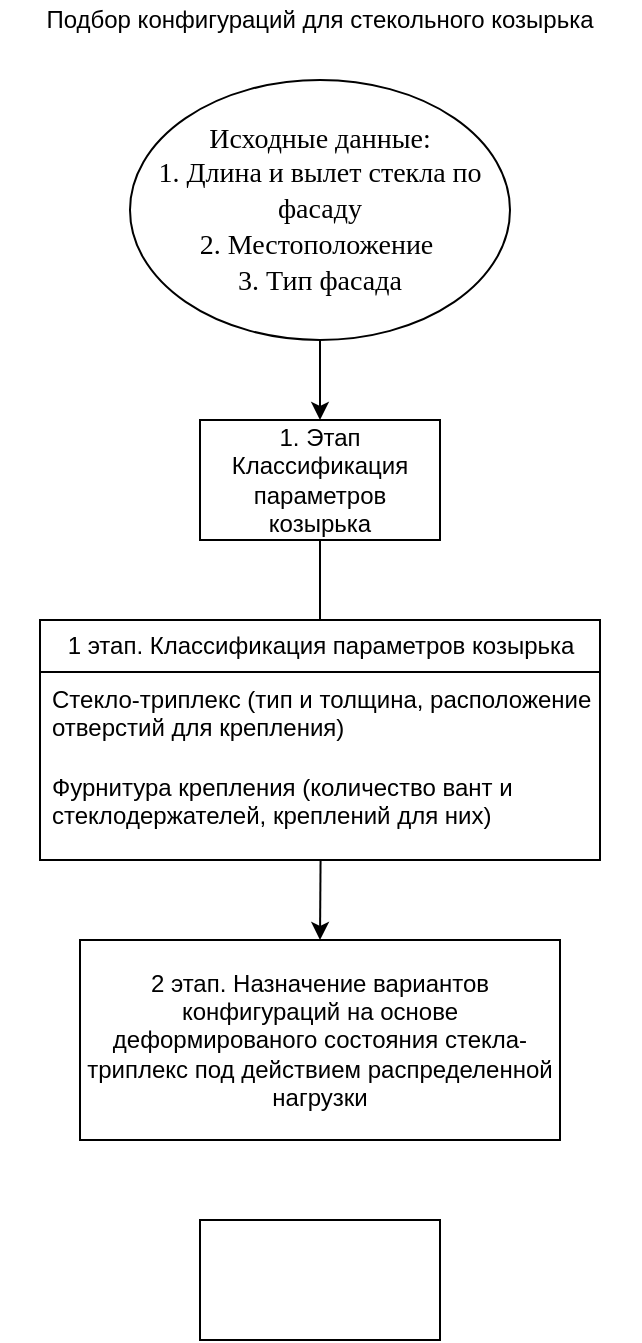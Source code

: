 <mxfile version="24.4.0" type="github">
  <diagram name="Page-1" id="2YBvvXClWsGukQMizWep">
    <mxGraphModel dx="1155" dy="653" grid="1" gridSize="10" guides="1" tooltips="1" connect="1" arrows="1" fold="1" page="1" pageScale="1" pageWidth="900" pageHeight="1600" math="0" shadow="0">
      <root>
        <mxCell id="0" />
        <mxCell id="1" parent="0" />
        <mxCell id="8c-bmwtY3mxcumIEPfAq-3" value="&lt;font style=&quot;font-size: 14px;&quot; face=&quot;Times New Roman&quot;&gt;Исходные данные:&lt;/font&gt;&lt;div style=&quot;font-size: 14px;&quot;&gt;&lt;font style=&quot;font-size: 14px;&quot; face=&quot;_JJkoA6HLlipmjmsha6d&quot;&gt;1. Длина и вылет стекла по фасаду&lt;/font&gt;&lt;/div&gt;&lt;div style=&quot;font-size: 14px;&quot;&gt;&lt;font style=&quot;font-size: 14px;&quot; face=&quot;_JJkoA6HLlipmjmsha6d&quot;&gt;2. Местоположение&amp;nbsp;&lt;/font&gt;&lt;/div&gt;&lt;div style=&quot;font-size: 14px;&quot;&gt;&lt;font style=&quot;font-size: 14px;&quot; face=&quot;_JJkoA6HLlipmjmsha6d&quot;&gt;3. Тип фасада&lt;/font&gt;&lt;/div&gt;" style="ellipse;whiteSpace=wrap;html=1;labelBackgroundColor=none;" vertex="1" parent="1">
          <mxGeometry x="305" y="170" width="190" height="130" as="geometry" />
        </mxCell>
        <mxCell id="8c-bmwtY3mxcumIEPfAq-7" value="" style="endArrow=classic;html=1;rounded=0;exitX=0.5;exitY=1;exitDx=0;exitDy=0;" edge="1" parent="1" source="8c-bmwtY3mxcumIEPfAq-3">
          <mxGeometry width="50" height="50" relative="1" as="geometry">
            <mxPoint x="355" y="360" as="sourcePoint" />
            <mxPoint x="400" y="340" as="targetPoint" />
          </mxGeometry>
        </mxCell>
        <mxCell id="8c-bmwtY3mxcumIEPfAq-8" value="1. Этап Классификация параметров козырька" style="rounded=0;whiteSpace=wrap;html=1;" vertex="1" parent="1">
          <mxGeometry x="340" y="340" width="120" height="60" as="geometry" />
        </mxCell>
        <mxCell id="8c-bmwtY3mxcumIEPfAq-38" value="1 этап. Классификация параметров козырька" style="swimlane;fontStyle=0;childLayout=stackLayout;horizontal=1;startSize=26;fillColor=none;horizontalStack=0;resizeParent=1;resizeParentMax=0;resizeLast=0;collapsible=1;marginBottom=0;html=1;" vertex="1" parent="1">
          <mxGeometry x="260" y="440" width="280" height="120" as="geometry" />
        </mxCell>
        <mxCell id="8c-bmwtY3mxcumIEPfAq-39" value="Стекло-триплекс (тип и толщина, расположение отверстий для крепления)" style="text;strokeColor=none;fillColor=none;align=left;verticalAlign=top;spacingLeft=4;spacingRight=4;overflow=hidden;rotatable=0;points=[[0,0.5],[1,0.5]];portConstraint=eastwest;whiteSpace=wrap;html=1;" vertex="1" parent="8c-bmwtY3mxcumIEPfAq-38">
          <mxGeometry y="26" width="280" height="44" as="geometry" />
        </mxCell>
        <mxCell id="8c-bmwtY3mxcumIEPfAq-41" value="Фурнитура крепления (количество вант и стеклодержателей, креплений для них&lt;span style=&quot;background-color: initial;&quot;&gt;)&lt;/span&gt;" style="text;strokeColor=none;fillColor=none;align=left;verticalAlign=top;spacingLeft=4;spacingRight=4;overflow=hidden;rotatable=0;points=[[0,0.5],[1,0.5]];portConstraint=eastwest;whiteSpace=wrap;html=1;" vertex="1" parent="8c-bmwtY3mxcumIEPfAq-38">
          <mxGeometry y="70" width="280" height="50" as="geometry" />
        </mxCell>
        <mxCell id="8c-bmwtY3mxcumIEPfAq-43" value="" style="endArrow=none;html=1;rounded=0;entryX=0.5;entryY=1;entryDx=0;entryDy=0;exitX=0.5;exitY=0;exitDx=0;exitDy=0;" edge="1" parent="1" source="8c-bmwtY3mxcumIEPfAq-38" target="8c-bmwtY3mxcumIEPfAq-8">
          <mxGeometry width="50" height="50" relative="1" as="geometry">
            <mxPoint x="365" y="460" as="sourcePoint" />
            <mxPoint x="415" y="410" as="targetPoint" />
          </mxGeometry>
        </mxCell>
        <mxCell id="8c-bmwtY3mxcumIEPfAq-45" value="Подбор конфигураций для стекольного козырька" style="text;html=1;align=center;verticalAlign=middle;whiteSpace=wrap;rounded=0;" vertex="1" parent="1">
          <mxGeometry x="240" y="130" width="320" height="20" as="geometry" />
        </mxCell>
        <mxCell id="8c-bmwtY3mxcumIEPfAq-46" value="" style="endArrow=classic;html=1;rounded=0;exitX=0.501;exitY=1.004;exitDx=0;exitDy=0;exitPerimeter=0;" edge="1" parent="1" source="8c-bmwtY3mxcumIEPfAq-41">
          <mxGeometry width="50" height="50" relative="1" as="geometry">
            <mxPoint x="280" y="630" as="sourcePoint" />
            <mxPoint x="400" y="600" as="targetPoint" />
          </mxGeometry>
        </mxCell>
        <mxCell id="8c-bmwtY3mxcumIEPfAq-47" value="2 этап. Назначение вариантов конфигураций на основе деформированого состояния стекла-триплекс под действием распределенной нагрузки" style="rounded=0;whiteSpace=wrap;html=1;" vertex="1" parent="1">
          <mxGeometry x="280" y="600" width="240" height="100" as="geometry" />
        </mxCell>
        <mxCell id="8c-bmwtY3mxcumIEPfAq-51" value="" style="rounded=0;whiteSpace=wrap;html=1;" vertex="1" parent="1">
          <mxGeometry x="340" y="740" width="120" height="60" as="geometry" />
        </mxCell>
      </root>
    </mxGraphModel>
  </diagram>
</mxfile>
